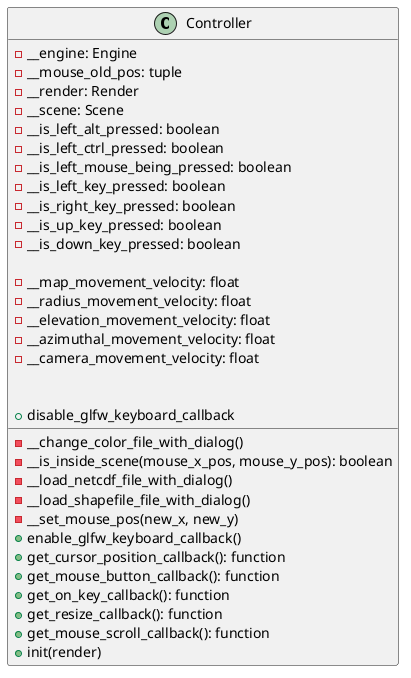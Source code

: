 @startuml
class Controller {
    - __engine: Engine
    - __mouse_old_pos: tuple
    - __render: Render
    - __scene: Scene
    - __is_left_alt_pressed: boolean
    - __is_left_ctrl_pressed: boolean
    - __is_left_mouse_being_pressed: boolean
    - __is_left_key_pressed: boolean
    - __is_right_key_pressed: boolean
    - __is_up_key_pressed: boolean
    - __is_down_key_pressed: boolean

    - __map_movement_velocity: float
    - __radius_movement_velocity: float
    - __elevation_movement_velocity: float
    - __azimuthal_movement_velocity: float
    - __camera_movement_velocity: float


    - __change_color_file_with_dialog()
    - __is_inside_scene(mouse_x_pos, mouse_y_pos): boolean
    - __load_netcdf_file_with_dialog()
    - __load_shapefile_file_with_dialog()
    - __set_mouse_pos(new_x, new_y)
    + enable_glfw_keyboard_callback()
    + disable_glfw_keyboard_callback
    + get_cursor_position_callback(): function
    + get_mouse_button_callback(): function
    + get_on_key_callback(): function
    + get_resize_callback(): function
    + get_mouse_scroll_callback(): function
    + init(render)
}
@enduml